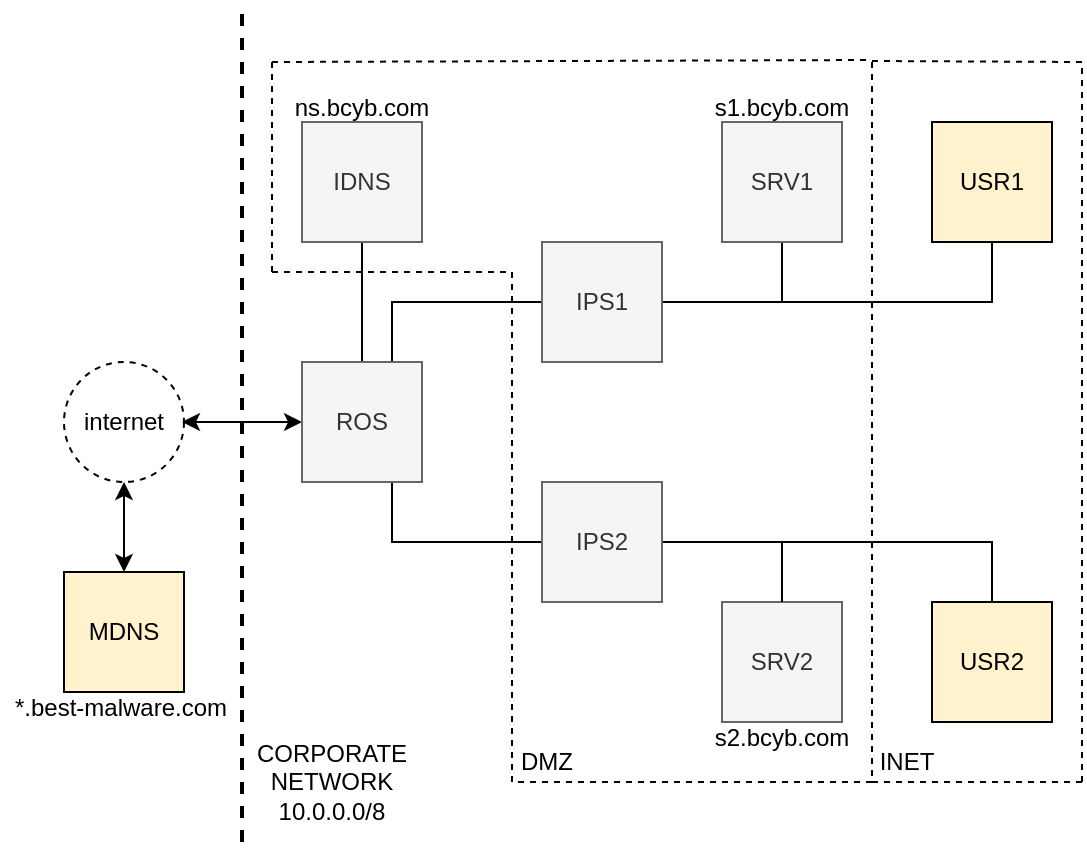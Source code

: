 <mxfile version="10.6.6" type="device"><diagram id="KTS-pofWcmG1Dpi4gqoH" name="Page-1"><mxGraphModel dx="1032" dy="591" grid="0" gridSize="15" guides="1" tooltips="1" connect="1" arrows="1" fold="1" page="0" pageScale="1" pageWidth="827" pageHeight="1169" background="none" math="0" shadow="0"><root><mxCell id="0"/><mxCell id="1" parent="0"/><mxCell id="tJ00nQF2f4u_NjExWbHW-33" style="edgeStyle=orthogonalEdgeStyle;rounded=0;orthogonalLoop=1;jettySize=auto;html=1;exitX=0;exitY=0.5;exitDx=0;exitDy=0;endArrow=classic;endFill=1;startArrow=classic;startFill=1;" parent="1" source="tJ00nQF2f4u_NjExWbHW-18" edge="1"><mxGeometry relative="1" as="geometry"><mxPoint x="120" y="450" as="targetPoint"/></mxGeometry></mxCell><mxCell id="Ry-p_QH1WSj4gBA9dAsj-1" style="edgeStyle=orthogonalEdgeStyle;rounded=0;orthogonalLoop=1;jettySize=auto;html=1;exitX=0.75;exitY=0;exitDx=0;exitDy=0;entryX=0;entryY=0.5;entryDx=0;entryDy=0;endArrow=none;endFill=0;" parent="1" source="tJ00nQF2f4u_NjExWbHW-18" target="tJ00nQF2f4u_NjExWbHW-19" edge="1"><mxGeometry relative="1" as="geometry"/></mxCell><mxCell id="Ry-p_QH1WSj4gBA9dAsj-2" style="edgeStyle=orthogonalEdgeStyle;rounded=0;orthogonalLoop=1;jettySize=auto;html=1;exitX=0.75;exitY=1;exitDx=0;exitDy=0;entryX=0;entryY=0.5;entryDx=0;entryDy=0;endArrow=none;endFill=0;" parent="1" source="tJ00nQF2f4u_NjExWbHW-18" target="tJ00nQF2f4u_NjExWbHW-23" edge="1"><mxGeometry relative="1" as="geometry"/></mxCell><mxCell id="Ry-p_QH1WSj4gBA9dAsj-10" style="edgeStyle=orthogonalEdgeStyle;rounded=0;orthogonalLoop=1;jettySize=auto;html=1;exitX=0.5;exitY=0;exitDx=0;exitDy=0;entryX=0.5;entryY=1;entryDx=0;entryDy=0;strokeWidth=1;endArrow=none;endFill=0;" parent="1" source="tJ00nQF2f4u_NjExWbHW-18" target="Ry-p_QH1WSj4gBA9dAsj-9" edge="1"><mxGeometry relative="1" as="geometry"/></mxCell><mxCell id="tJ00nQF2f4u_NjExWbHW-18" value="&lt;div&gt;ROS&lt;/div&gt;" style="whiteSpace=wrap;html=1;aspect=fixed;fillColor=#f5f5f5;strokeColor=#666666;fontColor=#333333;" parent="1" vertex="1"><mxGeometry x="180" y="420" width="60" height="60" as="geometry"/></mxCell><mxCell id="Ry-p_QH1WSj4gBA9dAsj-3" style="edgeStyle=orthogonalEdgeStyle;rounded=0;orthogonalLoop=1;jettySize=auto;html=1;exitX=1;exitY=0.5;exitDx=0;exitDy=0;entryX=0.5;entryY=1;entryDx=0;entryDy=0;endArrow=none;endFill=0;" parent="1" source="tJ00nQF2f4u_NjExWbHW-19" target="tJ00nQF2f4u_NjExWbHW-20" edge="1"><mxGeometry relative="1" as="geometry"/></mxCell><mxCell id="Ry-p_QH1WSj4gBA9dAsj-4" style="edgeStyle=orthogonalEdgeStyle;rounded=0;orthogonalLoop=1;jettySize=auto;html=1;exitX=1;exitY=0.5;exitDx=0;exitDy=0;entryX=0.5;entryY=1;entryDx=0;entryDy=0;endArrow=none;endFill=0;" parent="1" source="tJ00nQF2f4u_NjExWbHW-19" target="tJ00nQF2f4u_NjExWbHW-40" edge="1"><mxGeometry relative="1" as="geometry"/></mxCell><mxCell id="tJ00nQF2f4u_NjExWbHW-19" value="IPS1" style="whiteSpace=wrap;html=1;aspect=fixed;fillColor=#f5f5f5;strokeColor=#666666;fontColor=#333333;" parent="1" vertex="1"><mxGeometry x="300" y="360" width="60" height="60" as="geometry"/></mxCell><mxCell id="tJ00nQF2f4u_NjExWbHW-20" value="SRV1" style="whiteSpace=wrap;html=1;aspect=fixed;fillColor=#f5f5f5;strokeColor=#666666;fontColor=#333333;" parent="1" vertex="1"><mxGeometry x="390" y="300" width="60" height="60" as="geometry"/></mxCell><mxCell id="tJ00nQF2f4u_NjExWbHW-21" value="SRV2" style="whiteSpace=wrap;html=1;aspect=fixed;fillColor=#f5f5f5;strokeColor=#666666;fontColor=#333333;" parent="1" vertex="1"><mxGeometry x="390" y="540" width="60" height="60" as="geometry"/></mxCell><mxCell id="tJ00nQF2f4u_NjExWbHW-22" value="USR2" style="whiteSpace=wrap;html=1;aspect=fixed;fillColor=#fff2cc;strokeColor=#000000;" parent="1" vertex="1"><mxGeometry x="495" y="540" width="60" height="60" as="geometry"/></mxCell><mxCell id="tJ00nQF2f4u_NjExWbHW-59" style="edgeStyle=orthogonalEdgeStyle;rounded=0;orthogonalLoop=1;jettySize=auto;html=1;exitX=1;exitY=0.5;exitDx=0;exitDy=0;entryX=0.5;entryY=0;entryDx=0;entryDy=0;startArrow=none;startFill=0;endArrow=none;endFill=0;" parent="1" source="tJ00nQF2f4u_NjExWbHW-23" target="tJ00nQF2f4u_NjExWbHW-21" edge="1"><mxGeometry relative="1" as="geometry"/></mxCell><mxCell id="tJ00nQF2f4u_NjExWbHW-61" style="edgeStyle=orthogonalEdgeStyle;rounded=0;orthogonalLoop=1;jettySize=auto;html=1;exitX=1;exitY=0.5;exitDx=0;exitDy=0;entryX=0.5;entryY=0;entryDx=0;entryDy=0;startArrow=none;startFill=0;endArrow=none;endFill=0;" parent="1" source="tJ00nQF2f4u_NjExWbHW-23" target="tJ00nQF2f4u_NjExWbHW-22" edge="1"><mxGeometry relative="1" as="geometry"/></mxCell><mxCell id="tJ00nQF2f4u_NjExWbHW-23" value="IPS2" style="whiteSpace=wrap;html=1;aspect=fixed;fillColor=#f5f5f5;strokeColor=#666666;fontColor=#333333;" parent="1" vertex="1"><mxGeometry x="300" y="480" width="60" height="60" as="geometry"/></mxCell><mxCell id="tJ00nQF2f4u_NjExWbHW-56" style="edgeStyle=orthogonalEdgeStyle;rounded=0;orthogonalLoop=1;jettySize=auto;html=1;exitX=0.5;exitY=0;exitDx=0;exitDy=0;entryX=0.5;entryY=1;entryDx=0;entryDy=0;endArrow=classic;endFill=1;startArrow=classic;startFill=1;" parent="1" source="tJ00nQF2f4u_NjExWbHW-24" target="tJ00nQF2f4u_NjExWbHW-55" edge="1"><mxGeometry relative="1" as="geometry"/></mxCell><mxCell id="tJ00nQF2f4u_NjExWbHW-24" value="MDNS" style="whiteSpace=wrap;html=1;aspect=fixed;fillColor=#fff2cc;strokeColor=#000000;" parent="1" vertex="1"><mxGeometry x="61" y="525" width="60" height="60" as="geometry"/></mxCell><mxCell id="tJ00nQF2f4u_NjExWbHW-40" value="USR1" style="whiteSpace=wrap;html=1;aspect=fixed;fillColor=#fff2cc;strokeColor=#000000;" parent="1" vertex="1"><mxGeometry x="495" y="300" width="60" height="60" as="geometry"/></mxCell><mxCell id="tJ00nQF2f4u_NjExWbHW-55" value="internet" style="ellipse;whiteSpace=wrap;html=1;aspect=fixed;dashed=1;strokeColor=#000000;fillColor=none;" parent="1" vertex="1"><mxGeometry x="61" y="420" width="60" height="60" as="geometry"/></mxCell><mxCell id="tJ00nQF2f4u_NjExWbHW-62" value="" style="rounded=0;whiteSpace=wrap;html=1;dashed=1;strokeColor=#000000;fillColor=none;" parent="1" vertex="1"><mxGeometry x="285" y="345" as="geometry"/></mxCell><mxCell id="Ry-p_QH1WSj4gBA9dAsj-8" value="" style="endArrow=none;dashed=1;html=1;strokeWidth=2;" parent="1" edge="1"><mxGeometry width="50" height="50" relative="1" as="geometry"><mxPoint x="150" y="660" as="sourcePoint"/><mxPoint x="150" y="240" as="targetPoint"/></mxGeometry></mxCell><mxCell id="Ry-p_QH1WSj4gBA9dAsj-9" value="IDNS" style="whiteSpace=wrap;html=1;aspect=fixed;fillColor=#f5f5f5;strokeColor=#666666;fontColor=#333333;" parent="1" vertex="1"><mxGeometry x="180" y="300" width="60" height="60" as="geometry"/></mxCell><mxCell id="wMJdzl1ApBuZ7Kv7sSz4-3" value="s2.bcyb.com" style="text;html=1;strokeColor=none;fillColor=none;align=center;verticalAlign=middle;whiteSpace=wrap;rounded=0;" parent="1" vertex="1"><mxGeometry x="375" y="600" width="90" height="15" as="geometry"/></mxCell><mxCell id="wMJdzl1ApBuZ7Kv7sSz4-6" value="s1.bcyb.com" style="text;html=1;strokeColor=none;fillColor=none;align=center;verticalAlign=middle;whiteSpace=wrap;rounded=0;" parent="1" vertex="1"><mxGeometry x="375" y="285" width="90" height="15" as="geometry"/></mxCell><mxCell id="wMJdzl1ApBuZ7Kv7sSz4-13" value="ns.bcyb.com" style="text;html=1;strokeColor=none;fillColor=none;align=center;verticalAlign=middle;whiteSpace=wrap;rounded=0;" parent="1" vertex="1"><mxGeometry x="165" y="285" width="90" height="15" as="geometry"/></mxCell><mxCell id="wMJdzl1ApBuZ7Kv7sSz4-14" value="CORPORATE&lt;br&gt;NETWORK&lt;br&gt;&lt;div&gt;10.0.0.0/8&lt;/div&gt;" style="text;html=1;strokeColor=none;fillColor=none;align=center;verticalAlign=middle;whiteSpace=wrap;rounded=0;" parent="1" vertex="1"><mxGeometry x="150" y="600" width="90" height="60" as="geometry"/></mxCell><mxCell id="wMJdzl1ApBuZ7Kv7sSz4-18" value="INET" style="text;html=1;strokeColor=none;fillColor=none;align=center;verticalAlign=middle;whiteSpace=wrap;rounded=0;" parent="1" vertex="1"><mxGeometry x="465" y="610" width="35" height="20" as="geometry"/></mxCell><mxCell id="wMJdzl1ApBuZ7Kv7sSz4-19" value="DMZ" style="text;html=1;strokeColor=none;fillColor=none;align=center;verticalAlign=middle;whiteSpace=wrap;rounded=0;" parent="1" vertex="1"><mxGeometry x="285" y="610" width="35" height="20" as="geometry"/></mxCell><mxCell id="wMJdzl1ApBuZ7Kv7sSz4-28" value="*.best-malware.com" style="text;html=1;strokeColor=none;fillColor=none;align=center;verticalAlign=middle;whiteSpace=wrap;rounded=0;" parent="1" vertex="1"><mxGeometry x="29" y="585" width="121" height="15" as="geometry"/></mxCell><mxCell id="Eo2OGKnBXor1UX1_rrmW-8" value="" style="endArrow=none;dashed=1;html=1;entryX=0;entryY=-0.05;entryDx=0;entryDy=0;entryPerimeter=0;" edge="1" parent="1"><mxGeometry width="50" height="50" relative="1" as="geometry"><mxPoint x="165" y="270" as="sourcePoint"/><mxPoint x="465" y="269" as="targetPoint"/></mxGeometry></mxCell><mxCell id="Eo2OGKnBXor1UX1_rrmW-9" value="" style="endArrow=none;dashed=1;html=1;" edge="1" parent="1"><mxGeometry width="50" height="50" relative="1" as="geometry"><mxPoint x="465" y="270" as="sourcePoint"/><mxPoint x="465" y="630" as="targetPoint"/></mxGeometry></mxCell><mxCell id="Eo2OGKnBXor1UX1_rrmW-10" value="" style="endArrow=none;dashed=1;html=1;" edge="1" parent="1"><mxGeometry width="50" height="50" relative="1" as="geometry"><mxPoint x="165" y="375" as="sourcePoint"/><mxPoint x="165" y="270" as="targetPoint"/></mxGeometry></mxCell><mxCell id="Eo2OGKnBXor1UX1_rrmW-11" value="" style="endArrow=none;dashed=1;html=1;" edge="1" parent="1"><mxGeometry width="50" height="50" relative="1" as="geometry"><mxPoint x="165" y="375" as="sourcePoint"/><mxPoint x="285" y="375" as="targetPoint"/></mxGeometry></mxCell><mxCell id="Eo2OGKnBXor1UX1_rrmW-12" value="" style="endArrow=none;dashed=1;html=1;" edge="1" parent="1"><mxGeometry width="50" height="50" relative="1" as="geometry"><mxPoint x="285" y="630" as="sourcePoint"/><mxPoint x="285" y="375" as="targetPoint"/></mxGeometry></mxCell><mxCell id="Eo2OGKnBXor1UX1_rrmW-13" value="" style="endArrow=none;dashed=1;html=1;" edge="1" parent="1"><mxGeometry width="50" height="50" relative="1" as="geometry"><mxPoint x="465" y="630" as="sourcePoint"/><mxPoint x="285" y="630" as="targetPoint"/></mxGeometry></mxCell><mxCell id="Eo2OGKnBXor1UX1_rrmW-14" value="" style="endArrow=none;dashed=1;html=1;exitX=0.067;exitY=-0.15;exitDx=0;exitDy=0;exitPerimeter=0;" edge="1" parent="1"><mxGeometry width="50" height="50" relative="1" as="geometry"><mxPoint x="465" y="269.5" as="sourcePoint"/><mxPoint x="570" y="270" as="targetPoint"/></mxGeometry></mxCell><mxCell id="Eo2OGKnBXor1UX1_rrmW-15" value="" style="endArrow=none;dashed=1;html=1;" edge="1" parent="1"><mxGeometry width="50" height="50" relative="1" as="geometry"><mxPoint x="570" y="630" as="sourcePoint"/><mxPoint x="570" y="270" as="targetPoint"/></mxGeometry></mxCell><mxCell id="Eo2OGKnBXor1UX1_rrmW-16" value="" style="endArrow=none;dashed=1;html=1;" edge="1" parent="1"><mxGeometry width="50" height="50" relative="1" as="geometry"><mxPoint x="465" y="630" as="sourcePoint"/><mxPoint x="570" y="630" as="targetPoint"/></mxGeometry></mxCell></root></mxGraphModel></diagram></mxfile>
